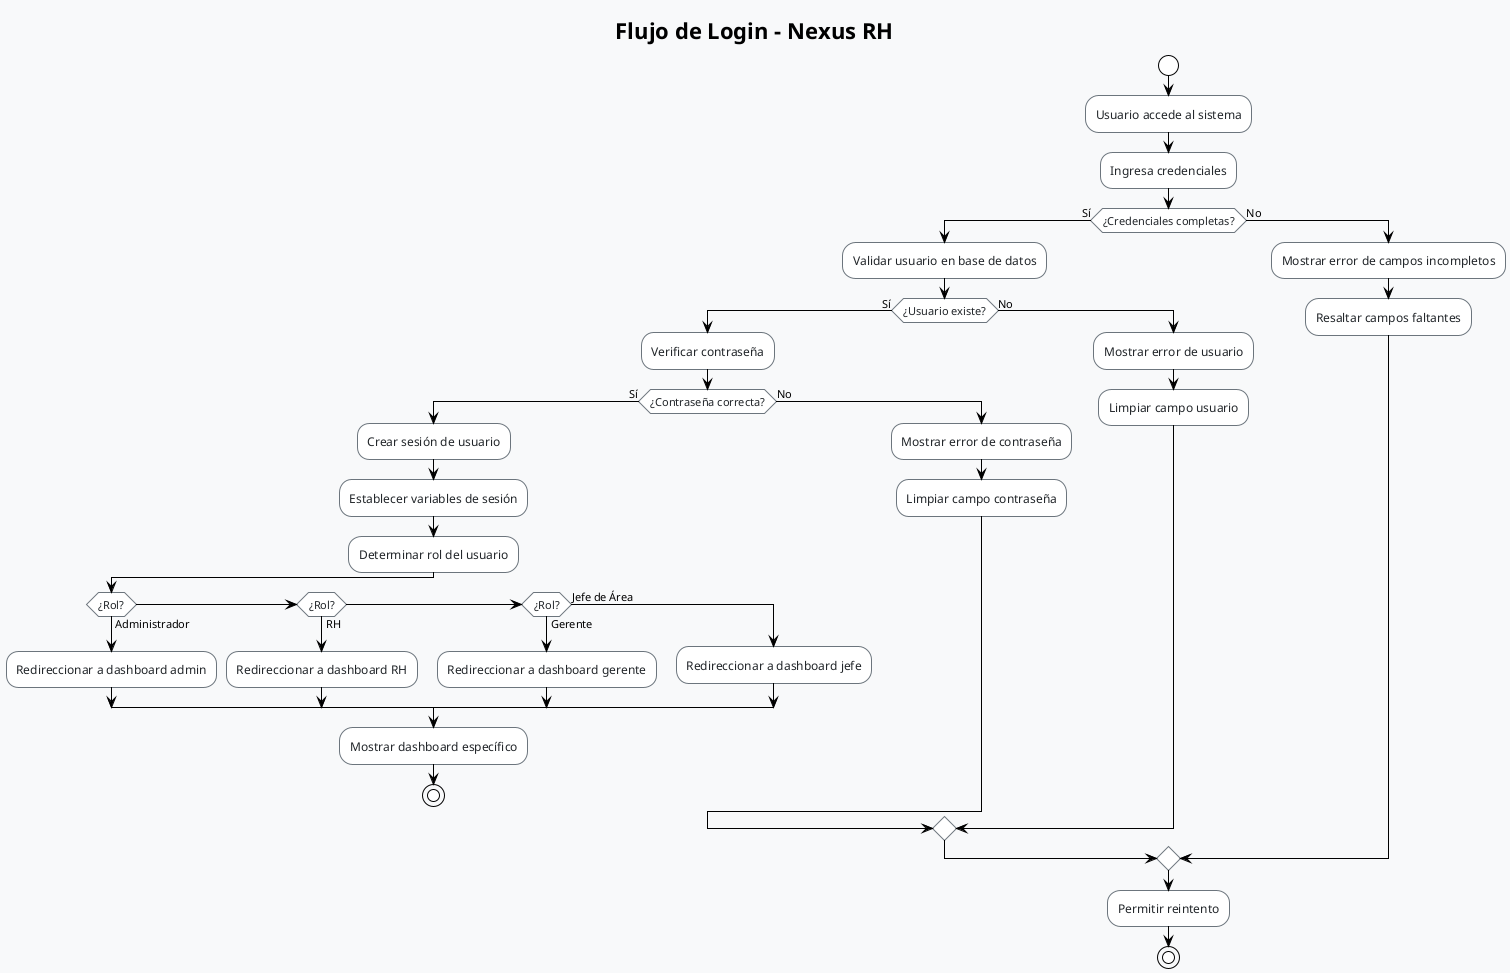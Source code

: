 @startuml "Nexus RH - Flujo de Login"
!theme plain
skinparam backgroundColor #F8F9FA
skinparam activity {
    BackgroundColor #FFFFFF
    BorderColor #6c757d
    FontColor #212529
}
skinparam diamond {
    BackgroundColor #FFF3CD
    BorderColor #FFC107
    FontColor #856404
}
skinparam start {
    BackgroundColor #D4EDDA
    BorderColor #28A745
    FontColor #155724
}
skinparam stop {
    BackgroundColor #F8D7DA
    BorderColor #DC3545
    FontColor #721C24
}

title "Flujo de Login - Nexus RH"

start

:Usuario accede al sistema;

:Ingresa credenciales;

if (¿Credenciales completas?) then (Sí)
    :Validar usuario en base de datos;
    
    if (¿Usuario existe?) then (Sí)
        :Verificar contraseña;
        
        if (¿Contraseña correcta?) then (Sí)
            :Crear sesión de usuario;
            :Establecer variables de sesión;
            :Determinar rol del usuario;
            
            if (¿Rol?) then (Administrador)
                :Redireccionar a dashboard admin;
            elseif (¿Rol?) then (RH)
                :Redireccionar a dashboard RH;
            elseif (¿Rol?) then (Gerente)
                :Redireccionar a dashboard gerente;
            else (Jefe de Área)
                :Redireccionar a dashboard jefe;
            endif
            
            :Mostrar dashboard específico;
            stop
        else (No)
            :Mostrar error de contraseña;
            :Limpiar campo contraseña;
        endif
    else (No)
        :Mostrar error de usuario;
        :Limpiar campo usuario;
    endif
else (No)
    :Mostrar error de campos incompletos;
    :Resaltar campos faltantes;
endif

:Permitir reintento;

stop

@enduml 